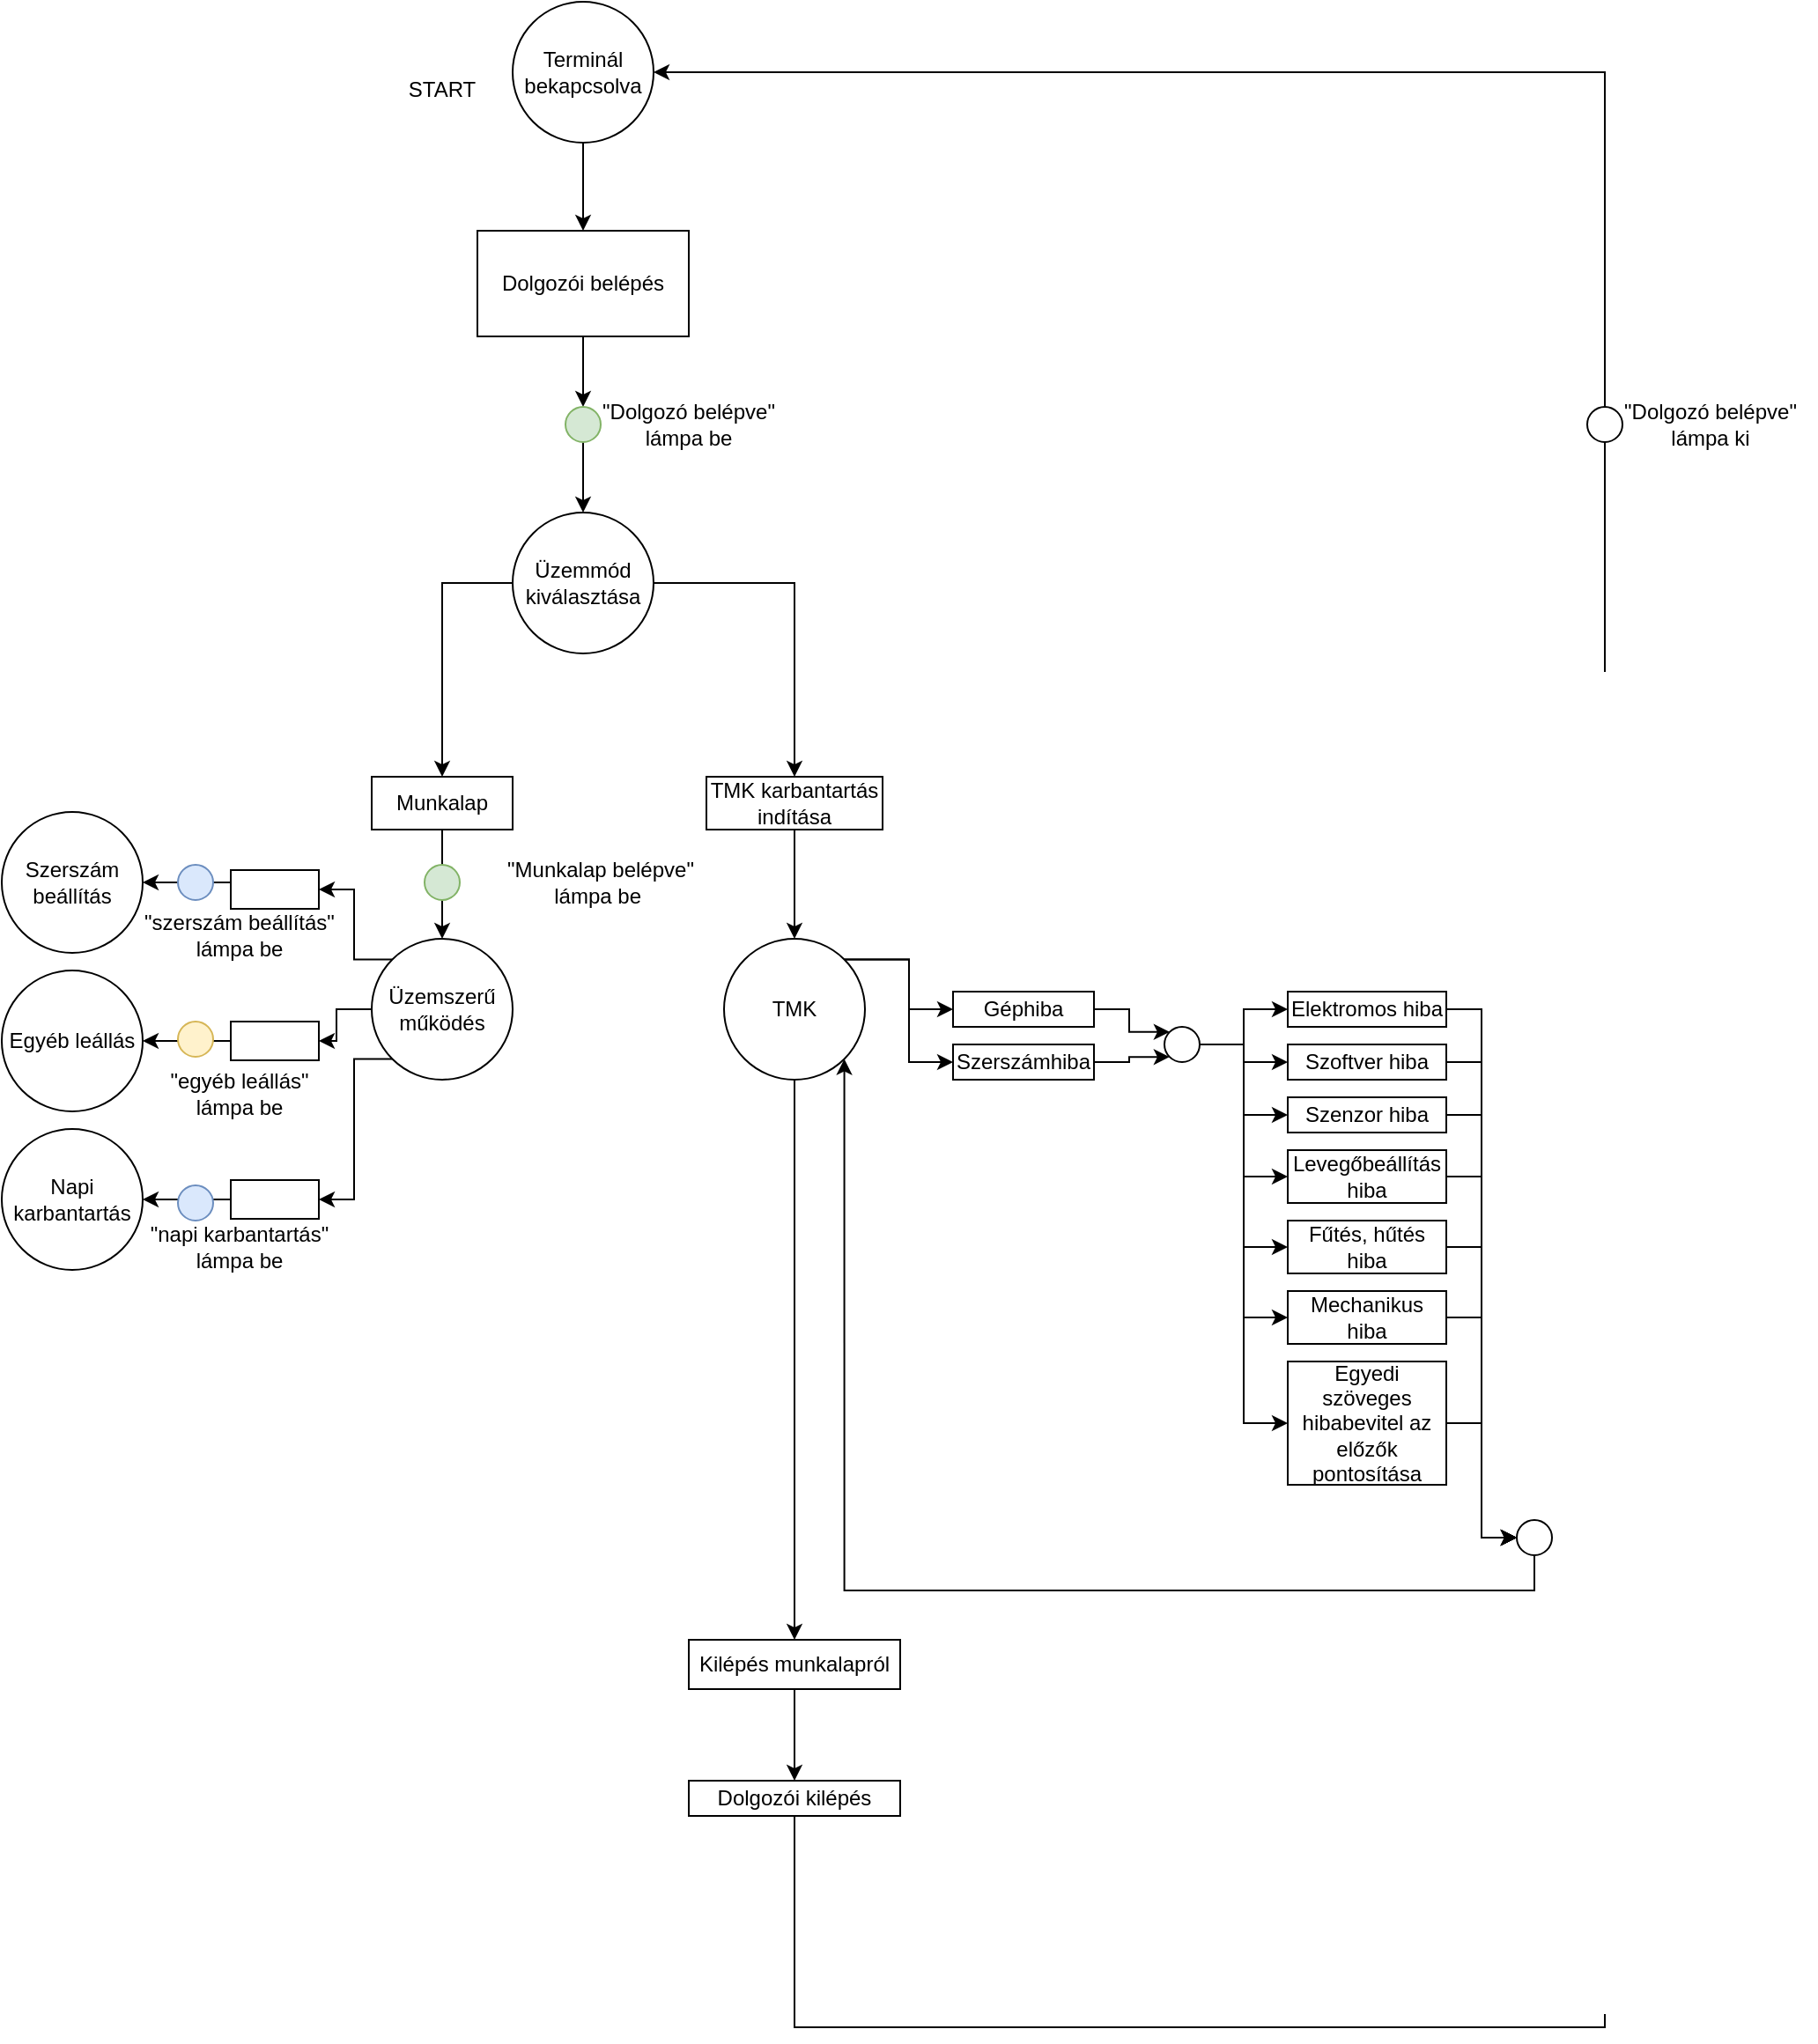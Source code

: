 <mxfile version="14.8.0" type="github">
  <diagram id="C5RBs43oDa-KdzZeNtuy" name="Page-1">
    <mxGraphModel dx="424" dy="317" grid="1" gridSize="10" guides="1" tooltips="1" connect="1" arrows="1" fold="1" page="1" pageScale="1" pageWidth="1169" pageHeight="1654" math="0" shadow="0">
      <root>
        <mxCell id="WIyWlLk6GJQsqaUBKTNV-0" />
        <mxCell id="WIyWlLk6GJQsqaUBKTNV-1" parent="WIyWlLk6GJQsqaUBKTNV-0" />
        <mxCell id="x8MXK3ZDoMF1PxTp1U8--22" value="" style="edgeStyle=orthogonalEdgeStyle;rounded=0;orthogonalLoop=1;jettySize=auto;html=1;" edge="1" parent="WIyWlLk6GJQsqaUBKTNV-1" source="x8MXK3ZDoMF1PxTp1U8--0" target="x8MXK3ZDoMF1PxTp1U8--7">
          <mxGeometry relative="1" as="geometry" />
        </mxCell>
        <mxCell id="x8MXK3ZDoMF1PxTp1U8--0" value="Terminál bekapcsolva" style="ellipse;whiteSpace=wrap;html=1;aspect=fixed;" vertex="1" parent="WIyWlLk6GJQsqaUBKTNV-1">
          <mxGeometry x="360" y="10" width="80" height="80" as="geometry" />
        </mxCell>
        <mxCell id="x8MXK3ZDoMF1PxTp1U8--1" value="START" style="text;html=1;strokeColor=none;fillColor=none;align=center;verticalAlign=middle;whiteSpace=wrap;rounded=0;" vertex="1" parent="WIyWlLk6GJQsqaUBKTNV-1">
          <mxGeometry x="300" y="50" width="40" height="20" as="geometry" />
        </mxCell>
        <mxCell id="x8MXK3ZDoMF1PxTp1U8--14" value="" style="edgeStyle=orthogonalEdgeStyle;rounded=0;orthogonalLoop=1;jettySize=auto;html=1;" edge="1" parent="WIyWlLk6GJQsqaUBKTNV-1" source="x8MXK3ZDoMF1PxTp1U8--7" target="x8MXK3ZDoMF1PxTp1U8--13">
          <mxGeometry relative="1" as="geometry" />
        </mxCell>
        <mxCell id="x8MXK3ZDoMF1PxTp1U8--7" value="Dolgozói belépés" style="rounded=0;whiteSpace=wrap;html=1;" vertex="1" parent="WIyWlLk6GJQsqaUBKTNV-1">
          <mxGeometry x="340" y="140" width="120" height="60" as="geometry" />
        </mxCell>
        <mxCell id="x8MXK3ZDoMF1PxTp1U8--75" style="edgeStyle=orthogonalEdgeStyle;rounded=0;orthogonalLoop=1;jettySize=auto;html=1;exitX=1;exitY=0.5;exitDx=0;exitDy=0;" edge="1" parent="WIyWlLk6GJQsqaUBKTNV-1" source="x8MXK3ZDoMF1PxTp1U8--10" target="x8MXK3ZDoMF1PxTp1U8--25">
          <mxGeometry relative="1" as="geometry" />
        </mxCell>
        <mxCell id="x8MXK3ZDoMF1PxTp1U8--76" style="edgeStyle=orthogonalEdgeStyle;rounded=0;orthogonalLoop=1;jettySize=auto;html=1;exitX=0;exitY=0.5;exitDx=0;exitDy=0;entryX=0.5;entryY=0;entryDx=0;entryDy=0;" edge="1" parent="WIyWlLk6GJQsqaUBKTNV-1" source="x8MXK3ZDoMF1PxTp1U8--10" target="x8MXK3ZDoMF1PxTp1U8--19">
          <mxGeometry relative="1" as="geometry" />
        </mxCell>
        <mxCell id="x8MXK3ZDoMF1PxTp1U8--10" value="Üzemmód kiválasztása" style="ellipse;whiteSpace=wrap;html=1;aspect=fixed;" vertex="1" parent="WIyWlLk6GJQsqaUBKTNV-1">
          <mxGeometry x="360" y="300" width="80" height="80" as="geometry" />
        </mxCell>
        <mxCell id="x8MXK3ZDoMF1PxTp1U8--24" value="" style="edgeStyle=orthogonalEdgeStyle;rounded=0;orthogonalLoop=1;jettySize=auto;html=1;" edge="1" parent="WIyWlLk6GJQsqaUBKTNV-1" source="x8MXK3ZDoMF1PxTp1U8--13" target="x8MXK3ZDoMF1PxTp1U8--10">
          <mxGeometry relative="1" as="geometry" />
        </mxCell>
        <mxCell id="x8MXK3ZDoMF1PxTp1U8--13" value="" style="ellipse;whiteSpace=wrap;html=1;aspect=fixed;fillColor=#d5e8d4;strokeColor=#82b366;" vertex="1" parent="WIyWlLk6GJQsqaUBKTNV-1">
          <mxGeometry x="390" y="240" width="20" height="20" as="geometry" />
        </mxCell>
        <mxCell id="x8MXK3ZDoMF1PxTp1U8--17" value="&quot;Dolgozó belépve&quot; lámpa be" style="text;html=1;strokeColor=none;fillColor=none;align=center;verticalAlign=middle;whiteSpace=wrap;rounded=0;" vertex="1" parent="WIyWlLk6GJQsqaUBKTNV-1">
          <mxGeometry x="400" y="240" width="120" height="20" as="geometry" />
        </mxCell>
        <mxCell id="x8MXK3ZDoMF1PxTp1U8--79" value="" style="edgeStyle=orthogonalEdgeStyle;rounded=0;orthogonalLoop=1;jettySize=auto;html=1;" edge="1" parent="WIyWlLk6GJQsqaUBKTNV-1" source="x8MXK3ZDoMF1PxTp1U8--19" target="x8MXK3ZDoMF1PxTp1U8--78">
          <mxGeometry relative="1" as="geometry" />
        </mxCell>
        <mxCell id="x8MXK3ZDoMF1PxTp1U8--19" value="Munkalap" style="rounded=0;whiteSpace=wrap;html=1;" vertex="1" parent="WIyWlLk6GJQsqaUBKTNV-1">
          <mxGeometry x="280" y="450" width="80" height="30" as="geometry" />
        </mxCell>
        <mxCell id="x8MXK3ZDoMF1PxTp1U8--27" value="" style="edgeStyle=orthogonalEdgeStyle;rounded=0;orthogonalLoop=1;jettySize=auto;html=1;exitX=0.5;exitY=1;exitDx=0;exitDy=0;" edge="1" parent="WIyWlLk6GJQsqaUBKTNV-1" source="x8MXK3ZDoMF1PxTp1U8--25" target="x8MXK3ZDoMF1PxTp1U8--26">
          <mxGeometry relative="1" as="geometry" />
        </mxCell>
        <mxCell id="x8MXK3ZDoMF1PxTp1U8--25" value="TMK karbantartás indítása" style="rounded=0;whiteSpace=wrap;html=1;" vertex="1" parent="WIyWlLk6GJQsqaUBKTNV-1">
          <mxGeometry x="470" y="450" width="100" height="30" as="geometry" />
        </mxCell>
        <mxCell id="x8MXK3ZDoMF1PxTp1U8--31" style="edgeStyle=orthogonalEdgeStyle;rounded=0;orthogonalLoop=1;jettySize=auto;html=1;exitX=1;exitY=0;exitDx=0;exitDy=0;entryX=0;entryY=0.5;entryDx=0;entryDy=0;" edge="1" parent="WIyWlLk6GJQsqaUBKTNV-1" source="x8MXK3ZDoMF1PxTp1U8--26" target="x8MXK3ZDoMF1PxTp1U8--29">
          <mxGeometry relative="1" as="geometry" />
        </mxCell>
        <mxCell id="x8MXK3ZDoMF1PxTp1U8--32" style="edgeStyle=orthogonalEdgeStyle;rounded=0;orthogonalLoop=1;jettySize=auto;html=1;exitX=1;exitY=0;exitDx=0;exitDy=0;entryX=0;entryY=0.5;entryDx=0;entryDy=0;" edge="1" parent="WIyWlLk6GJQsqaUBKTNV-1" source="x8MXK3ZDoMF1PxTp1U8--26" target="x8MXK3ZDoMF1PxTp1U8--30">
          <mxGeometry relative="1" as="geometry" />
        </mxCell>
        <mxCell id="x8MXK3ZDoMF1PxTp1U8--68" value="" style="edgeStyle=orthogonalEdgeStyle;rounded=0;orthogonalLoop=1;jettySize=auto;html=1;" edge="1" parent="WIyWlLk6GJQsqaUBKTNV-1" source="x8MXK3ZDoMF1PxTp1U8--26" target="x8MXK3ZDoMF1PxTp1U8--67">
          <mxGeometry relative="1" as="geometry" />
        </mxCell>
        <mxCell id="x8MXK3ZDoMF1PxTp1U8--26" value="TMK" style="ellipse;whiteSpace=wrap;html=1;aspect=fixed;" vertex="1" parent="WIyWlLk6GJQsqaUBKTNV-1">
          <mxGeometry x="480" y="542" width="80" height="80" as="geometry" />
        </mxCell>
        <mxCell id="x8MXK3ZDoMF1PxTp1U8--34" style="edgeStyle=orthogonalEdgeStyle;rounded=0;orthogonalLoop=1;jettySize=auto;html=1;exitX=1;exitY=0.5;exitDx=0;exitDy=0;entryX=0;entryY=0;entryDx=0;entryDy=0;" edge="1" parent="WIyWlLk6GJQsqaUBKTNV-1" source="x8MXK3ZDoMF1PxTp1U8--29" target="x8MXK3ZDoMF1PxTp1U8--33">
          <mxGeometry relative="1" as="geometry" />
        </mxCell>
        <mxCell id="x8MXK3ZDoMF1PxTp1U8--29" value="Géphiba" style="rounded=0;whiteSpace=wrap;html=1;" vertex="1" parent="WIyWlLk6GJQsqaUBKTNV-1">
          <mxGeometry x="610" y="572" width="80" height="20" as="geometry" />
        </mxCell>
        <mxCell id="x8MXK3ZDoMF1PxTp1U8--35" style="edgeStyle=orthogonalEdgeStyle;rounded=0;orthogonalLoop=1;jettySize=auto;html=1;exitX=1;exitY=0.5;exitDx=0;exitDy=0;entryX=0;entryY=1;entryDx=0;entryDy=0;" edge="1" parent="WIyWlLk6GJQsqaUBKTNV-1" source="x8MXK3ZDoMF1PxTp1U8--30" target="x8MXK3ZDoMF1PxTp1U8--33">
          <mxGeometry relative="1" as="geometry" />
        </mxCell>
        <mxCell id="x8MXK3ZDoMF1PxTp1U8--30" value="Szerszámhiba" style="rounded=0;whiteSpace=wrap;html=1;" vertex="1" parent="WIyWlLk6GJQsqaUBKTNV-1">
          <mxGeometry x="610" y="602" width="80" height="20" as="geometry" />
        </mxCell>
        <mxCell id="x8MXK3ZDoMF1PxTp1U8--45" style="edgeStyle=orthogonalEdgeStyle;rounded=0;orthogonalLoop=1;jettySize=auto;html=1;exitX=1;exitY=0.5;exitDx=0;exitDy=0;entryX=0;entryY=0.5;entryDx=0;entryDy=0;" edge="1" parent="WIyWlLk6GJQsqaUBKTNV-1" source="x8MXK3ZDoMF1PxTp1U8--33" target="x8MXK3ZDoMF1PxTp1U8--37">
          <mxGeometry relative="1" as="geometry" />
        </mxCell>
        <mxCell id="x8MXK3ZDoMF1PxTp1U8--46" style="edgeStyle=orthogonalEdgeStyle;rounded=0;orthogonalLoop=1;jettySize=auto;html=1;exitX=1;exitY=0.5;exitDx=0;exitDy=0;entryX=0;entryY=0.5;entryDx=0;entryDy=0;" edge="1" parent="WIyWlLk6GJQsqaUBKTNV-1" source="x8MXK3ZDoMF1PxTp1U8--33" target="x8MXK3ZDoMF1PxTp1U8--39">
          <mxGeometry relative="1" as="geometry" />
        </mxCell>
        <mxCell id="x8MXK3ZDoMF1PxTp1U8--47" style="edgeStyle=orthogonalEdgeStyle;rounded=0;orthogonalLoop=1;jettySize=auto;html=1;exitX=1;exitY=0.5;exitDx=0;exitDy=0;entryX=0;entryY=0.5;entryDx=0;entryDy=0;" edge="1" parent="WIyWlLk6GJQsqaUBKTNV-1" source="x8MXK3ZDoMF1PxTp1U8--33" target="x8MXK3ZDoMF1PxTp1U8--40">
          <mxGeometry relative="1" as="geometry" />
        </mxCell>
        <mxCell id="x8MXK3ZDoMF1PxTp1U8--48" style="edgeStyle=orthogonalEdgeStyle;rounded=0;orthogonalLoop=1;jettySize=auto;html=1;exitX=1;exitY=0.5;exitDx=0;exitDy=0;entryX=0;entryY=0.5;entryDx=0;entryDy=0;" edge="1" parent="WIyWlLk6GJQsqaUBKTNV-1" source="x8MXK3ZDoMF1PxTp1U8--33" target="x8MXK3ZDoMF1PxTp1U8--38">
          <mxGeometry relative="1" as="geometry" />
        </mxCell>
        <mxCell id="x8MXK3ZDoMF1PxTp1U8--49" style="edgeStyle=orthogonalEdgeStyle;rounded=0;orthogonalLoop=1;jettySize=auto;html=1;exitX=1;exitY=0.5;exitDx=0;exitDy=0;entryX=0;entryY=0.5;entryDx=0;entryDy=0;" edge="1" parent="WIyWlLk6GJQsqaUBKTNV-1" source="x8MXK3ZDoMF1PxTp1U8--33" target="x8MXK3ZDoMF1PxTp1U8--41">
          <mxGeometry relative="1" as="geometry" />
        </mxCell>
        <mxCell id="x8MXK3ZDoMF1PxTp1U8--50" style="edgeStyle=orthogonalEdgeStyle;rounded=0;orthogonalLoop=1;jettySize=auto;html=1;exitX=1;exitY=0.5;exitDx=0;exitDy=0;entryX=0;entryY=0.5;entryDx=0;entryDy=0;" edge="1" parent="WIyWlLk6GJQsqaUBKTNV-1" source="x8MXK3ZDoMF1PxTp1U8--33" target="x8MXK3ZDoMF1PxTp1U8--42">
          <mxGeometry relative="1" as="geometry" />
        </mxCell>
        <mxCell id="x8MXK3ZDoMF1PxTp1U8--51" style="edgeStyle=orthogonalEdgeStyle;rounded=0;orthogonalLoop=1;jettySize=auto;html=1;exitX=1;exitY=0.5;exitDx=0;exitDy=0;entryX=0;entryY=0.5;entryDx=0;entryDy=0;" edge="1" parent="WIyWlLk6GJQsqaUBKTNV-1" source="x8MXK3ZDoMF1PxTp1U8--33" target="x8MXK3ZDoMF1PxTp1U8--43">
          <mxGeometry relative="1" as="geometry" />
        </mxCell>
        <mxCell id="x8MXK3ZDoMF1PxTp1U8--33" value="" style="ellipse;whiteSpace=wrap;html=1;aspect=fixed;" vertex="1" parent="WIyWlLk6GJQsqaUBKTNV-1">
          <mxGeometry x="730" y="592" width="20" height="20" as="geometry" />
        </mxCell>
        <mxCell id="x8MXK3ZDoMF1PxTp1U8--57" style="edgeStyle=orthogonalEdgeStyle;rounded=0;orthogonalLoop=1;jettySize=auto;html=1;exitX=1;exitY=0.5;exitDx=0;exitDy=0;entryX=0;entryY=0.5;entryDx=0;entryDy=0;" edge="1" parent="WIyWlLk6GJQsqaUBKTNV-1" source="x8MXK3ZDoMF1PxTp1U8--37" target="x8MXK3ZDoMF1PxTp1U8--56">
          <mxGeometry relative="1" as="geometry" />
        </mxCell>
        <mxCell id="x8MXK3ZDoMF1PxTp1U8--37" value="Elektromos hiba" style="rounded=0;whiteSpace=wrap;html=1;" vertex="1" parent="WIyWlLk6GJQsqaUBKTNV-1">
          <mxGeometry x="800" y="572" width="90" height="20" as="geometry" />
        </mxCell>
        <mxCell id="x8MXK3ZDoMF1PxTp1U8--60" style="edgeStyle=orthogonalEdgeStyle;rounded=0;orthogonalLoop=1;jettySize=auto;html=1;exitX=1;exitY=0.5;exitDx=0;exitDy=0;entryX=0;entryY=0.5;entryDx=0;entryDy=0;" edge="1" parent="WIyWlLk6GJQsqaUBKTNV-1" source="x8MXK3ZDoMF1PxTp1U8--38" target="x8MXK3ZDoMF1PxTp1U8--56">
          <mxGeometry relative="1" as="geometry" />
        </mxCell>
        <mxCell id="x8MXK3ZDoMF1PxTp1U8--38" value="Levegőbeállítás&lt;br&gt;hiba" style="rounded=0;whiteSpace=wrap;html=1;" vertex="1" parent="WIyWlLk6GJQsqaUBKTNV-1">
          <mxGeometry x="800" y="662" width="90" height="30" as="geometry" />
        </mxCell>
        <mxCell id="x8MXK3ZDoMF1PxTp1U8--58" style="edgeStyle=orthogonalEdgeStyle;rounded=0;orthogonalLoop=1;jettySize=auto;html=1;exitX=1;exitY=0.5;exitDx=0;exitDy=0;entryX=0;entryY=0.5;entryDx=0;entryDy=0;" edge="1" parent="WIyWlLk6GJQsqaUBKTNV-1" source="x8MXK3ZDoMF1PxTp1U8--39" target="x8MXK3ZDoMF1PxTp1U8--56">
          <mxGeometry relative="1" as="geometry" />
        </mxCell>
        <mxCell id="x8MXK3ZDoMF1PxTp1U8--39" value="Szoftver hiba" style="rounded=0;whiteSpace=wrap;html=1;" vertex="1" parent="WIyWlLk6GJQsqaUBKTNV-1">
          <mxGeometry x="800" y="602" width="90" height="20" as="geometry" />
        </mxCell>
        <mxCell id="x8MXK3ZDoMF1PxTp1U8--59" style="edgeStyle=orthogonalEdgeStyle;rounded=0;orthogonalLoop=1;jettySize=auto;html=1;exitX=1;exitY=0.5;exitDx=0;exitDy=0;entryX=0;entryY=0.5;entryDx=0;entryDy=0;" edge="1" parent="WIyWlLk6GJQsqaUBKTNV-1" source="x8MXK3ZDoMF1PxTp1U8--40" target="x8MXK3ZDoMF1PxTp1U8--56">
          <mxGeometry relative="1" as="geometry" />
        </mxCell>
        <mxCell id="x8MXK3ZDoMF1PxTp1U8--40" value="Szenzor hiba" style="rounded=0;whiteSpace=wrap;html=1;" vertex="1" parent="WIyWlLk6GJQsqaUBKTNV-1">
          <mxGeometry x="800" y="632" width="90" height="20" as="geometry" />
        </mxCell>
        <mxCell id="x8MXK3ZDoMF1PxTp1U8--61" style="edgeStyle=orthogonalEdgeStyle;rounded=0;orthogonalLoop=1;jettySize=auto;html=1;exitX=1;exitY=0.5;exitDx=0;exitDy=0;entryX=0;entryY=0.5;entryDx=0;entryDy=0;" edge="1" parent="WIyWlLk6GJQsqaUBKTNV-1" source="x8MXK3ZDoMF1PxTp1U8--41" target="x8MXK3ZDoMF1PxTp1U8--56">
          <mxGeometry relative="1" as="geometry" />
        </mxCell>
        <mxCell id="x8MXK3ZDoMF1PxTp1U8--41" value="Fűtés, hűtés&lt;br&gt;hiba" style="rounded=0;whiteSpace=wrap;html=1;" vertex="1" parent="WIyWlLk6GJQsqaUBKTNV-1">
          <mxGeometry x="800" y="702" width="90" height="30" as="geometry" />
        </mxCell>
        <mxCell id="x8MXK3ZDoMF1PxTp1U8--62" style="edgeStyle=orthogonalEdgeStyle;rounded=0;orthogonalLoop=1;jettySize=auto;html=1;exitX=1;exitY=0.5;exitDx=0;exitDy=0;entryX=0;entryY=0.5;entryDx=0;entryDy=0;" edge="1" parent="WIyWlLk6GJQsqaUBKTNV-1" source="x8MXK3ZDoMF1PxTp1U8--42" target="x8MXK3ZDoMF1PxTp1U8--56">
          <mxGeometry relative="1" as="geometry" />
        </mxCell>
        <mxCell id="x8MXK3ZDoMF1PxTp1U8--42" value="Mechanikus hiba" style="rounded=0;whiteSpace=wrap;html=1;" vertex="1" parent="WIyWlLk6GJQsqaUBKTNV-1">
          <mxGeometry x="800" y="742" width="90" height="30" as="geometry" />
        </mxCell>
        <mxCell id="x8MXK3ZDoMF1PxTp1U8--63" style="edgeStyle=orthogonalEdgeStyle;rounded=0;orthogonalLoop=1;jettySize=auto;html=1;exitX=1;exitY=0.5;exitDx=0;exitDy=0;entryX=0;entryY=0.5;entryDx=0;entryDy=0;" edge="1" parent="WIyWlLk6GJQsqaUBKTNV-1" source="x8MXK3ZDoMF1PxTp1U8--43" target="x8MXK3ZDoMF1PxTp1U8--56">
          <mxGeometry relative="1" as="geometry" />
        </mxCell>
        <mxCell id="x8MXK3ZDoMF1PxTp1U8--43" value="Egyedi szöveges hibabevitel az előzők pontosítása" style="rounded=0;whiteSpace=wrap;html=1;" vertex="1" parent="WIyWlLk6GJQsqaUBKTNV-1">
          <mxGeometry x="800" y="782" width="90" height="70" as="geometry" />
        </mxCell>
        <mxCell id="x8MXK3ZDoMF1PxTp1U8--66" style="edgeStyle=orthogonalEdgeStyle;rounded=0;orthogonalLoop=1;jettySize=auto;html=1;exitX=0.5;exitY=1;exitDx=0;exitDy=0;entryX=1;entryY=1;entryDx=0;entryDy=0;" edge="1" parent="WIyWlLk6GJQsqaUBKTNV-1" source="x8MXK3ZDoMF1PxTp1U8--56" target="x8MXK3ZDoMF1PxTp1U8--26">
          <mxGeometry relative="1" as="geometry" />
        </mxCell>
        <mxCell id="x8MXK3ZDoMF1PxTp1U8--56" value="" style="ellipse;whiteSpace=wrap;html=1;aspect=fixed;" vertex="1" parent="WIyWlLk6GJQsqaUBKTNV-1">
          <mxGeometry x="930" y="872" width="20" height="20" as="geometry" />
        </mxCell>
        <mxCell id="x8MXK3ZDoMF1PxTp1U8--70" value="" style="edgeStyle=orthogonalEdgeStyle;rounded=0;orthogonalLoop=1;jettySize=auto;html=1;" edge="1" parent="WIyWlLk6GJQsqaUBKTNV-1" source="x8MXK3ZDoMF1PxTp1U8--67" target="x8MXK3ZDoMF1PxTp1U8--69">
          <mxGeometry relative="1" as="geometry" />
        </mxCell>
        <mxCell id="x8MXK3ZDoMF1PxTp1U8--67" value="Kilépés munkalapról" style="whiteSpace=wrap;html=1;" vertex="1" parent="WIyWlLk6GJQsqaUBKTNV-1">
          <mxGeometry x="460" y="940" width="120" height="28" as="geometry" />
        </mxCell>
        <mxCell id="x8MXK3ZDoMF1PxTp1U8--71" style="edgeStyle=orthogonalEdgeStyle;rounded=0;orthogonalLoop=1;jettySize=auto;html=1;exitX=0.5;exitY=1;exitDx=0;exitDy=0;entryX=1;entryY=0.5;entryDx=0;entryDy=0;" edge="1" parent="WIyWlLk6GJQsqaUBKTNV-1" source="x8MXK3ZDoMF1PxTp1U8--69" target="x8MXK3ZDoMF1PxTp1U8--0">
          <mxGeometry relative="1" as="geometry">
            <Array as="points">
              <mxPoint x="520" y="1160" />
              <mxPoint x="980" y="1160" />
              <mxPoint x="980" y="50" />
            </Array>
          </mxGeometry>
        </mxCell>
        <mxCell id="x8MXK3ZDoMF1PxTp1U8--69" value="Dolgozói kilépés" style="rounded=0;whiteSpace=wrap;html=1;" vertex="1" parent="WIyWlLk6GJQsqaUBKTNV-1">
          <mxGeometry x="460" y="1020" width="120" height="20" as="geometry" />
        </mxCell>
        <mxCell id="x8MXK3ZDoMF1PxTp1U8--72" value="" style="ellipse;whiteSpace=wrap;html=1;aspect=fixed;" vertex="1" parent="WIyWlLk6GJQsqaUBKTNV-1">
          <mxGeometry x="970" y="240" width="20" height="20" as="geometry" />
        </mxCell>
        <mxCell id="x8MXK3ZDoMF1PxTp1U8--73" value="&quot;Dolgozó belépve&quot; lámpa ki" style="text;html=1;strokeColor=none;fillColor=none;align=center;verticalAlign=middle;whiteSpace=wrap;rounded=0;" vertex="1" parent="WIyWlLk6GJQsqaUBKTNV-1">
          <mxGeometry x="980" y="240" width="120" height="20" as="geometry" />
        </mxCell>
        <mxCell id="x8MXK3ZDoMF1PxTp1U8--77" value="" style="ellipse;whiteSpace=wrap;html=1;aspect=fixed;fillColor=#d5e8d4;strokeColor=#82b366;" vertex="1" parent="WIyWlLk6GJQsqaUBKTNV-1">
          <mxGeometry x="310" y="500" width="20" height="20" as="geometry" />
        </mxCell>
        <mxCell id="x8MXK3ZDoMF1PxTp1U8--87" style="edgeStyle=orthogonalEdgeStyle;rounded=0;orthogonalLoop=1;jettySize=auto;html=1;exitX=0;exitY=0;exitDx=0;exitDy=0;entryX=1;entryY=0.5;entryDx=0;entryDy=0;" edge="1" parent="WIyWlLk6GJQsqaUBKTNV-1" source="x8MXK3ZDoMF1PxTp1U8--78" target="x8MXK3ZDoMF1PxTp1U8--84">
          <mxGeometry relative="1" as="geometry">
            <Array as="points">
              <mxPoint x="270" y="554" />
              <mxPoint x="270" y="514" />
            </Array>
          </mxGeometry>
        </mxCell>
        <mxCell id="x8MXK3ZDoMF1PxTp1U8--88" style="edgeStyle=orthogonalEdgeStyle;rounded=0;orthogonalLoop=1;jettySize=auto;html=1;exitX=0;exitY=0.5;exitDx=0;exitDy=0;entryX=1;entryY=0.5;entryDx=0;entryDy=0;" edge="1" parent="WIyWlLk6GJQsqaUBKTNV-1" source="x8MXK3ZDoMF1PxTp1U8--78" target="x8MXK3ZDoMF1PxTp1U8--85">
          <mxGeometry relative="1" as="geometry">
            <Array as="points">
              <mxPoint x="260" y="582" />
              <mxPoint x="260" y="600" />
            </Array>
          </mxGeometry>
        </mxCell>
        <mxCell id="x8MXK3ZDoMF1PxTp1U8--89" style="edgeStyle=orthogonalEdgeStyle;rounded=0;orthogonalLoop=1;jettySize=auto;html=1;exitX=0;exitY=1;exitDx=0;exitDy=0;entryX=1;entryY=0.5;entryDx=0;entryDy=0;" edge="1" parent="WIyWlLk6GJQsqaUBKTNV-1" source="x8MXK3ZDoMF1PxTp1U8--78" target="x8MXK3ZDoMF1PxTp1U8--86">
          <mxGeometry relative="1" as="geometry">
            <Array as="points">
              <mxPoint x="270" y="610" />
              <mxPoint x="270" y="690" />
            </Array>
          </mxGeometry>
        </mxCell>
        <mxCell id="x8MXK3ZDoMF1PxTp1U8--78" value="Üzemszerű működés" style="ellipse;whiteSpace=wrap;html=1;aspect=fixed;" vertex="1" parent="WIyWlLk6GJQsqaUBKTNV-1">
          <mxGeometry x="280" y="542" width="80" height="80" as="geometry" />
        </mxCell>
        <mxCell id="x8MXK3ZDoMF1PxTp1U8--80" value="&quot;Munkalap belépve&quot; lámpa be&amp;nbsp;" style="text;html=1;strokeColor=none;fillColor=none;align=center;verticalAlign=middle;whiteSpace=wrap;rounded=0;" vertex="1" parent="WIyWlLk6GJQsqaUBKTNV-1">
          <mxGeometry x="350" y="495" width="120" height="30" as="geometry" />
        </mxCell>
        <mxCell id="x8MXK3ZDoMF1PxTp1U8--81" value="Szerszám beállítás" style="ellipse;whiteSpace=wrap;html=1;aspect=fixed;" vertex="1" parent="WIyWlLk6GJQsqaUBKTNV-1">
          <mxGeometry x="70" y="470" width="80" height="80" as="geometry" />
        </mxCell>
        <mxCell id="x8MXK3ZDoMF1PxTp1U8--82" value="Egyéb leállás" style="ellipse;whiteSpace=wrap;html=1;aspect=fixed;" vertex="1" parent="WIyWlLk6GJQsqaUBKTNV-1">
          <mxGeometry x="70" y="560" width="80" height="80" as="geometry" />
        </mxCell>
        <mxCell id="x8MXK3ZDoMF1PxTp1U8--83" value="Napi karbantartás" style="ellipse;whiteSpace=wrap;html=1;aspect=fixed;" vertex="1" parent="WIyWlLk6GJQsqaUBKTNV-1">
          <mxGeometry x="70" y="650" width="80" height="80" as="geometry" />
        </mxCell>
        <mxCell id="x8MXK3ZDoMF1PxTp1U8--92" value="" style="edgeStyle=orthogonalEdgeStyle;rounded=0;orthogonalLoop=1;jettySize=auto;html=1;" edge="1" parent="WIyWlLk6GJQsqaUBKTNV-1" source="x8MXK3ZDoMF1PxTp1U8--84" target="x8MXK3ZDoMF1PxTp1U8--81">
          <mxGeometry relative="1" as="geometry">
            <Array as="points">
              <mxPoint x="190" y="510" />
              <mxPoint x="190" y="510" />
            </Array>
          </mxGeometry>
        </mxCell>
        <mxCell id="x8MXK3ZDoMF1PxTp1U8--84" value="" style="rounded=0;whiteSpace=wrap;html=1;" vertex="1" parent="WIyWlLk6GJQsqaUBKTNV-1">
          <mxGeometry x="200" y="503" width="50" height="22" as="geometry" />
        </mxCell>
        <mxCell id="x8MXK3ZDoMF1PxTp1U8--91" value="" style="edgeStyle=orthogonalEdgeStyle;rounded=0;orthogonalLoop=1;jettySize=auto;html=1;" edge="1" parent="WIyWlLk6GJQsqaUBKTNV-1" source="x8MXK3ZDoMF1PxTp1U8--85" target="x8MXK3ZDoMF1PxTp1U8--82">
          <mxGeometry relative="1" as="geometry" />
        </mxCell>
        <mxCell id="x8MXK3ZDoMF1PxTp1U8--85" value="" style="rounded=0;whiteSpace=wrap;html=1;" vertex="1" parent="WIyWlLk6GJQsqaUBKTNV-1">
          <mxGeometry x="200" y="589" width="50" height="22" as="geometry" />
        </mxCell>
        <mxCell id="x8MXK3ZDoMF1PxTp1U8--99" value="" style="edgeStyle=orthogonalEdgeStyle;rounded=0;orthogonalLoop=1;jettySize=auto;html=1;" edge="1" parent="WIyWlLk6GJQsqaUBKTNV-1" source="x8MXK3ZDoMF1PxTp1U8--86" target="x8MXK3ZDoMF1PxTp1U8--83">
          <mxGeometry relative="1" as="geometry" />
        </mxCell>
        <mxCell id="x8MXK3ZDoMF1PxTp1U8--86" value="" style="rounded=0;whiteSpace=wrap;html=1;" vertex="1" parent="WIyWlLk6GJQsqaUBKTNV-1">
          <mxGeometry x="200" y="679" width="50" height="22" as="geometry" />
        </mxCell>
        <mxCell id="x8MXK3ZDoMF1PxTp1U8--93" value="" style="ellipse;whiteSpace=wrap;html=1;aspect=fixed;fillColor=#dae8fc;strokeColor=#6c8ebf;" vertex="1" parent="WIyWlLk6GJQsqaUBKTNV-1">
          <mxGeometry x="170" y="500" width="20" height="20" as="geometry" />
        </mxCell>
        <mxCell id="x8MXK3ZDoMF1PxTp1U8--94" value="" style="ellipse;whiteSpace=wrap;html=1;aspect=fixed;fillColor=#fff2cc;strokeColor=#d6b656;" vertex="1" parent="WIyWlLk6GJQsqaUBKTNV-1">
          <mxGeometry x="170" y="589" width="20" height="20" as="geometry" />
        </mxCell>
        <mxCell id="x8MXK3ZDoMF1PxTp1U8--100" value="" style="ellipse;whiteSpace=wrap;html=1;aspect=fixed;fillColor=#dae8fc;strokeColor=#6c8ebf;" vertex="1" parent="WIyWlLk6GJQsqaUBKTNV-1">
          <mxGeometry x="170" y="682" width="20" height="20" as="geometry" />
        </mxCell>
        <mxCell id="x8MXK3ZDoMF1PxTp1U8--101" value="&quot;napi karbantartás&quot; lámpa be" style="text;html=1;strokeColor=none;fillColor=none;align=center;verticalAlign=middle;whiteSpace=wrap;rounded=0;" vertex="1" parent="WIyWlLk6GJQsqaUBKTNV-1">
          <mxGeometry x="140" y="707" width="130" height="20" as="geometry" />
        </mxCell>
        <mxCell id="x8MXK3ZDoMF1PxTp1U8--102" value="&quot;egyéb leállás&quot; lámpa be" style="text;html=1;strokeColor=none;fillColor=none;align=center;verticalAlign=middle;whiteSpace=wrap;rounded=0;" vertex="1" parent="WIyWlLk6GJQsqaUBKTNV-1">
          <mxGeometry x="150" y="620" width="110" height="20" as="geometry" />
        </mxCell>
        <mxCell id="x8MXK3ZDoMF1PxTp1U8--103" value="&quot;szerszám beállítás&quot; lámpa be" style="text;html=1;strokeColor=none;fillColor=none;align=center;verticalAlign=middle;whiteSpace=wrap;rounded=0;" vertex="1" parent="WIyWlLk6GJQsqaUBKTNV-1">
          <mxGeometry x="140" y="530" width="130" height="20" as="geometry" />
        </mxCell>
      </root>
    </mxGraphModel>
  </diagram>
</mxfile>

